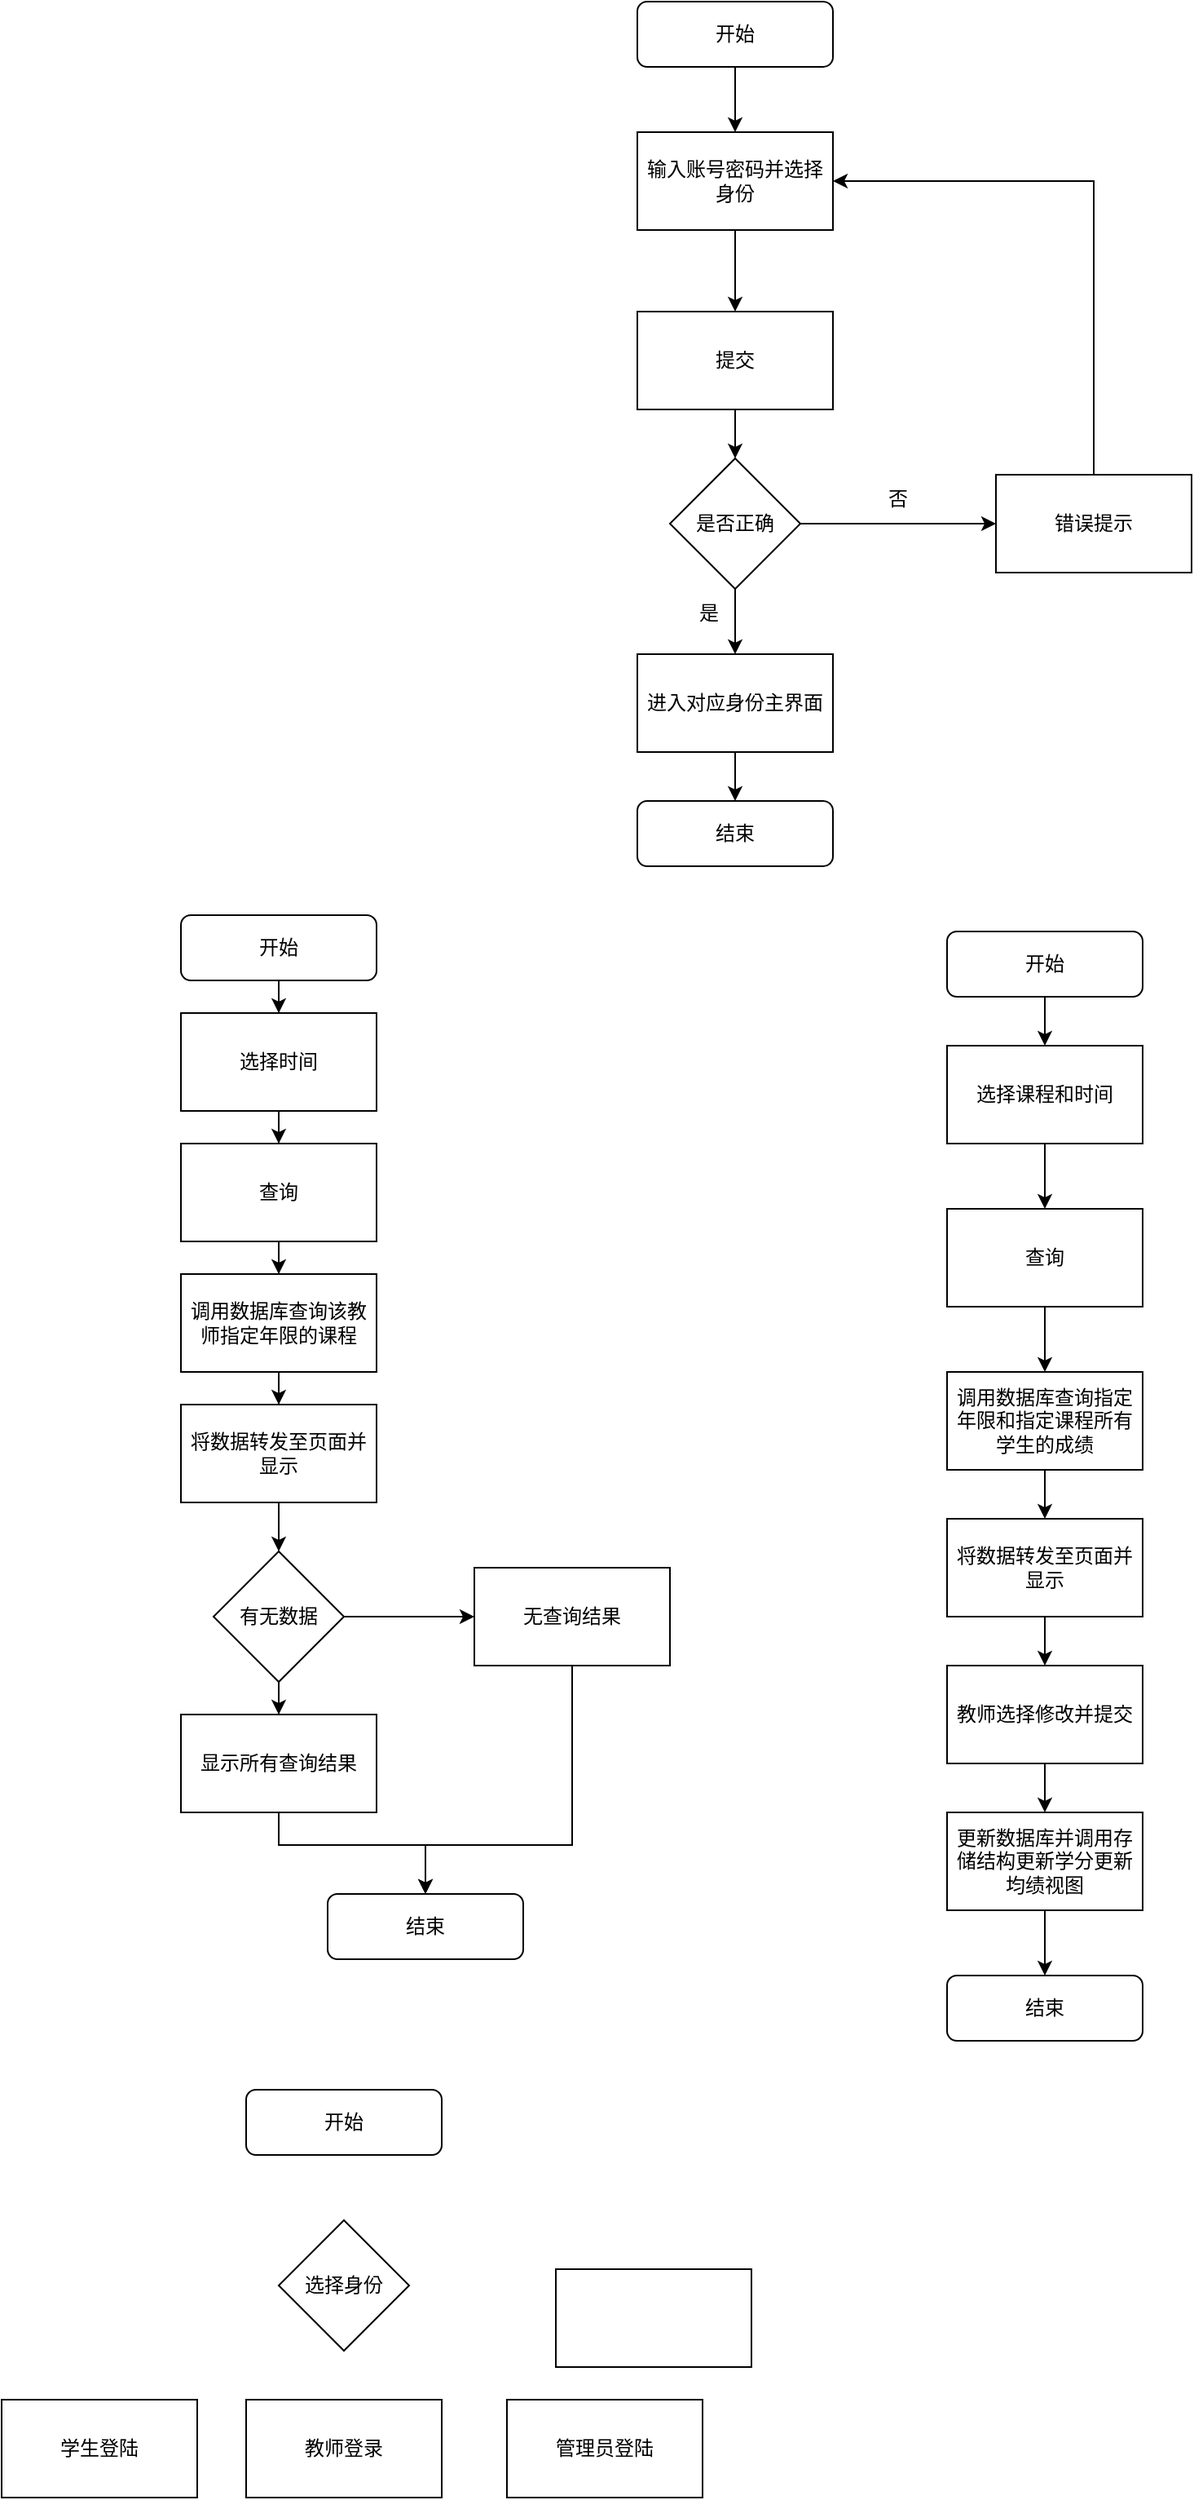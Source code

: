 <mxfile version="21.4.0" type="github">
  <diagram id="C5RBs43oDa-KdzZeNtuy" name="Page-1">
    <mxGraphModel dx="1166" dy="750" grid="1" gridSize="10" guides="1" tooltips="1" connect="1" arrows="1" fold="1" page="1" pageScale="1" pageWidth="827" pageHeight="1169" math="0" shadow="0">
      <root>
        <mxCell id="WIyWlLk6GJQsqaUBKTNV-0" />
        <mxCell id="WIyWlLk6GJQsqaUBKTNV-1" parent="WIyWlLk6GJQsqaUBKTNV-0" />
        <mxCell id="-2UxSwY3565o-2kFEq8j-6" value="" style="edgeStyle=orthogonalEdgeStyle;rounded=0;orthogonalLoop=1;jettySize=auto;html=1;" parent="WIyWlLk6GJQsqaUBKTNV-1" source="WIyWlLk6GJQsqaUBKTNV-3" target="-2UxSwY3565o-2kFEq8j-1" edge="1">
          <mxGeometry relative="1" as="geometry" />
        </mxCell>
        <mxCell id="WIyWlLk6GJQsqaUBKTNV-3" value="开始" style="rounded=1;whiteSpace=wrap;html=1;fontSize=12;glass=0;strokeWidth=1;shadow=0;" parent="WIyWlLk6GJQsqaUBKTNV-1" vertex="1">
          <mxGeometry x="400" y="40" width="120" height="40" as="geometry" />
        </mxCell>
        <mxCell id="-2UxSwY3565o-2kFEq8j-7" value="" style="edgeStyle=orthogonalEdgeStyle;rounded=0;orthogonalLoop=1;jettySize=auto;html=1;" parent="WIyWlLk6GJQsqaUBKTNV-1" source="-2UxSwY3565o-2kFEq8j-1" target="-2UxSwY3565o-2kFEq8j-2" edge="1">
          <mxGeometry relative="1" as="geometry" />
        </mxCell>
        <mxCell id="-2UxSwY3565o-2kFEq8j-1" value="输入账号密码并选择身份" style="rounded=0;whiteSpace=wrap;html=1;" parent="WIyWlLk6GJQsqaUBKTNV-1" vertex="1">
          <mxGeometry x="400" y="120" width="120" height="60" as="geometry" />
        </mxCell>
        <mxCell id="-2UxSwY3565o-2kFEq8j-8" value="" style="edgeStyle=orthogonalEdgeStyle;rounded=0;orthogonalLoop=1;jettySize=auto;html=1;" parent="WIyWlLk6GJQsqaUBKTNV-1" source="-2UxSwY3565o-2kFEq8j-2" target="-2UxSwY3565o-2kFEq8j-5" edge="1">
          <mxGeometry relative="1" as="geometry" />
        </mxCell>
        <mxCell id="-2UxSwY3565o-2kFEq8j-2" value="提交" style="rounded=0;whiteSpace=wrap;html=1;" parent="WIyWlLk6GJQsqaUBKTNV-1" vertex="1">
          <mxGeometry x="400" y="230" width="120" height="60" as="geometry" />
        </mxCell>
        <mxCell id="-2UxSwY3565o-2kFEq8j-14" value="" style="edgeStyle=orthogonalEdgeStyle;rounded=0;orthogonalLoop=1;jettySize=auto;html=1;" parent="WIyWlLk6GJQsqaUBKTNV-1" source="-2UxSwY3565o-2kFEq8j-3" target="-2UxSwY3565o-2kFEq8j-13" edge="1">
          <mxGeometry relative="1" as="geometry" />
        </mxCell>
        <mxCell id="-2UxSwY3565o-2kFEq8j-3" value="进入对应身份主界面" style="rounded=0;whiteSpace=wrap;html=1;" parent="WIyWlLk6GJQsqaUBKTNV-1" vertex="1">
          <mxGeometry x="400" y="440" width="120" height="60" as="geometry" />
        </mxCell>
        <mxCell id="-2UxSwY3565o-2kFEq8j-4" value="错误提示" style="rounded=0;whiteSpace=wrap;html=1;" parent="WIyWlLk6GJQsqaUBKTNV-1" vertex="1">
          <mxGeometry x="620" y="330" width="120" height="60" as="geometry" />
        </mxCell>
        <mxCell id="-2UxSwY3565o-2kFEq8j-9" value="" style="edgeStyle=orthogonalEdgeStyle;rounded=0;orthogonalLoop=1;jettySize=auto;html=1;" parent="WIyWlLk6GJQsqaUBKTNV-1" source="-2UxSwY3565o-2kFEq8j-5" target="-2UxSwY3565o-2kFEq8j-3" edge="1">
          <mxGeometry relative="1" as="geometry" />
        </mxCell>
        <mxCell id="-2UxSwY3565o-2kFEq8j-5" value="是否正确" style="rhombus;whiteSpace=wrap;html=1;" parent="WIyWlLk6GJQsqaUBKTNV-1" vertex="1">
          <mxGeometry x="420" y="320" width="80" height="80" as="geometry" />
        </mxCell>
        <mxCell id="-2UxSwY3565o-2kFEq8j-10" value="" style="edgeStyle=orthogonalEdgeStyle;rounded=0;orthogonalLoop=1;jettySize=auto;html=1;exitX=1;exitY=0.5;exitDx=0;exitDy=0;entryX=0;entryY=0.5;entryDx=0;entryDy=0;" parent="WIyWlLk6GJQsqaUBKTNV-1" source="-2UxSwY3565o-2kFEq8j-5" target="-2UxSwY3565o-2kFEq8j-4" edge="1">
          <mxGeometry relative="1" as="geometry">
            <mxPoint x="470" y="410" as="sourcePoint" />
            <mxPoint x="650" y="390" as="targetPoint" />
          </mxGeometry>
        </mxCell>
        <mxCell id="-2UxSwY3565o-2kFEq8j-12" value="" style="edgeStyle=orthogonalEdgeStyle;rounded=0;orthogonalLoop=1;jettySize=auto;html=1;exitX=0.5;exitY=0;exitDx=0;exitDy=0;entryX=1;entryY=0.5;entryDx=0;entryDy=0;" parent="WIyWlLk6GJQsqaUBKTNV-1" source="-2UxSwY3565o-2kFEq8j-4" target="-2UxSwY3565o-2kFEq8j-1" edge="1">
          <mxGeometry relative="1" as="geometry">
            <mxPoint x="590" y="229" as="sourcePoint" />
            <mxPoint x="720" y="229" as="targetPoint" />
          </mxGeometry>
        </mxCell>
        <mxCell id="-2UxSwY3565o-2kFEq8j-13" value="结束" style="rounded=1;whiteSpace=wrap;html=1;fontSize=12;glass=0;strokeWidth=1;shadow=0;" parent="WIyWlLk6GJQsqaUBKTNV-1" vertex="1">
          <mxGeometry x="400" y="530" width="120" height="40" as="geometry" />
        </mxCell>
        <mxCell id="-2UxSwY3565o-2kFEq8j-15" value="否" style="text;strokeColor=none;align=center;fillColor=none;html=1;verticalAlign=middle;whiteSpace=wrap;rounded=0;" parent="WIyWlLk6GJQsqaUBKTNV-1" vertex="1">
          <mxGeometry x="530" y="330" width="60" height="30" as="geometry" />
        </mxCell>
        <mxCell id="-2UxSwY3565o-2kFEq8j-17" value="是" style="text;strokeColor=none;align=center;fillColor=none;html=1;verticalAlign=middle;whiteSpace=wrap;rounded=0;" parent="WIyWlLk6GJQsqaUBKTNV-1" vertex="1">
          <mxGeometry x="414" y="400" width="60" height="30" as="geometry" />
        </mxCell>
        <mxCell id="rmT9yJjB4x7MsQf1tNUk-10" value="" style="edgeStyle=orthogonalEdgeStyle;rounded=0;orthogonalLoop=1;jettySize=auto;html=1;" parent="WIyWlLk6GJQsqaUBKTNV-1" source="rmT9yJjB4x7MsQf1tNUk-1" target="rmT9yJjB4x7MsQf1tNUk-2" edge="1">
          <mxGeometry relative="1" as="geometry" />
        </mxCell>
        <mxCell id="rmT9yJjB4x7MsQf1tNUk-1" value="开始" style="rounded=1;whiteSpace=wrap;html=1;fontSize=12;glass=0;strokeWidth=1;shadow=0;" parent="WIyWlLk6GJQsqaUBKTNV-1" vertex="1">
          <mxGeometry x="120" y="600" width="120" height="40" as="geometry" />
        </mxCell>
        <mxCell id="rmT9yJjB4x7MsQf1tNUk-11" value="" style="edgeStyle=orthogonalEdgeStyle;rounded=0;orthogonalLoop=1;jettySize=auto;html=1;" parent="WIyWlLk6GJQsqaUBKTNV-1" source="rmT9yJjB4x7MsQf1tNUk-2" target="rmT9yJjB4x7MsQf1tNUk-3" edge="1">
          <mxGeometry relative="1" as="geometry" />
        </mxCell>
        <mxCell id="rmT9yJjB4x7MsQf1tNUk-2" value="选择时间" style="rounded=0;whiteSpace=wrap;html=1;" parent="WIyWlLk6GJQsqaUBKTNV-1" vertex="1">
          <mxGeometry x="120" y="660" width="120" height="60" as="geometry" />
        </mxCell>
        <mxCell id="rmT9yJjB4x7MsQf1tNUk-12" value="" style="edgeStyle=orthogonalEdgeStyle;rounded=0;orthogonalLoop=1;jettySize=auto;html=1;" parent="WIyWlLk6GJQsqaUBKTNV-1" source="rmT9yJjB4x7MsQf1tNUk-3" target="rmT9yJjB4x7MsQf1tNUk-4" edge="1">
          <mxGeometry relative="1" as="geometry" />
        </mxCell>
        <mxCell id="rmT9yJjB4x7MsQf1tNUk-3" value="查询" style="rounded=0;whiteSpace=wrap;html=1;" parent="WIyWlLk6GJQsqaUBKTNV-1" vertex="1">
          <mxGeometry x="120" y="740" width="120" height="60" as="geometry" />
        </mxCell>
        <mxCell id="rmT9yJjB4x7MsQf1tNUk-13" value="" style="edgeStyle=orthogonalEdgeStyle;rounded=0;orthogonalLoop=1;jettySize=auto;html=1;" parent="WIyWlLk6GJQsqaUBKTNV-1" source="rmT9yJjB4x7MsQf1tNUk-4" target="rmT9yJjB4x7MsQf1tNUk-5" edge="1">
          <mxGeometry relative="1" as="geometry" />
        </mxCell>
        <mxCell id="rmT9yJjB4x7MsQf1tNUk-4" value="调用数据库查询该教师指定年限的课程" style="rounded=0;whiteSpace=wrap;html=1;" parent="WIyWlLk6GJQsqaUBKTNV-1" vertex="1">
          <mxGeometry x="120" y="820" width="120" height="60" as="geometry" />
        </mxCell>
        <mxCell id="rmT9yJjB4x7MsQf1tNUk-14" value="" style="edgeStyle=orthogonalEdgeStyle;rounded=0;orthogonalLoop=1;jettySize=auto;html=1;" parent="WIyWlLk6GJQsqaUBKTNV-1" source="rmT9yJjB4x7MsQf1tNUk-5" target="rmT9yJjB4x7MsQf1tNUk-7" edge="1">
          <mxGeometry relative="1" as="geometry" />
        </mxCell>
        <mxCell id="rmT9yJjB4x7MsQf1tNUk-5" value="将数据转发至页面并显示" style="rounded=0;whiteSpace=wrap;html=1;" parent="WIyWlLk6GJQsqaUBKTNV-1" vertex="1">
          <mxGeometry x="120" y="900" width="120" height="60" as="geometry" />
        </mxCell>
        <mxCell id="rmT9yJjB4x7MsQf1tNUk-15" value="" style="edgeStyle=orthogonalEdgeStyle;rounded=0;orthogonalLoop=1;jettySize=auto;html=1;" parent="WIyWlLk6GJQsqaUBKTNV-1" source="rmT9yJjB4x7MsQf1tNUk-7" target="rmT9yJjB4x7MsQf1tNUk-8" edge="1">
          <mxGeometry relative="1" as="geometry" />
        </mxCell>
        <mxCell id="rmT9yJjB4x7MsQf1tNUk-16" value="" style="edgeStyle=orthogonalEdgeStyle;rounded=0;orthogonalLoop=1;jettySize=auto;html=1;" parent="WIyWlLk6GJQsqaUBKTNV-1" source="rmT9yJjB4x7MsQf1tNUk-7" target="rmT9yJjB4x7MsQf1tNUk-9" edge="1">
          <mxGeometry relative="1" as="geometry" />
        </mxCell>
        <mxCell id="rmT9yJjB4x7MsQf1tNUk-7" value="有无数据" style="rhombus;whiteSpace=wrap;html=1;" parent="WIyWlLk6GJQsqaUBKTNV-1" vertex="1">
          <mxGeometry x="140" y="990" width="80" height="80" as="geometry" />
        </mxCell>
        <mxCell id="rmT9yJjB4x7MsQf1tNUk-19" value="" style="edgeStyle=orthogonalEdgeStyle;rounded=0;orthogonalLoop=1;jettySize=auto;html=1;" parent="WIyWlLk6GJQsqaUBKTNV-1" source="rmT9yJjB4x7MsQf1tNUk-8" target="rmT9yJjB4x7MsQf1tNUk-18" edge="1">
          <mxGeometry relative="1" as="geometry">
            <Array as="points">
              <mxPoint x="180" y="1170" />
              <mxPoint x="270" y="1170" />
            </Array>
          </mxGeometry>
        </mxCell>
        <mxCell id="rmT9yJjB4x7MsQf1tNUk-8" value="显示所有查询结果" style="rounded=0;whiteSpace=wrap;html=1;" parent="WIyWlLk6GJQsqaUBKTNV-1" vertex="1">
          <mxGeometry x="120" y="1090" width="120" height="60" as="geometry" />
        </mxCell>
        <mxCell id="rmT9yJjB4x7MsQf1tNUk-20" style="edgeStyle=orthogonalEdgeStyle;rounded=0;orthogonalLoop=1;jettySize=auto;html=1;exitX=0.5;exitY=1;exitDx=0;exitDy=0;entryX=0.5;entryY=0;entryDx=0;entryDy=0;" parent="WIyWlLk6GJQsqaUBKTNV-1" source="rmT9yJjB4x7MsQf1tNUk-9" target="rmT9yJjB4x7MsQf1tNUk-18" edge="1">
          <mxGeometry relative="1" as="geometry">
            <Array as="points">
              <mxPoint x="360" y="1170" />
              <mxPoint x="270" y="1170" />
            </Array>
          </mxGeometry>
        </mxCell>
        <mxCell id="rmT9yJjB4x7MsQf1tNUk-9" value="无查询结果" style="rounded=0;whiteSpace=wrap;html=1;" parent="WIyWlLk6GJQsqaUBKTNV-1" vertex="1">
          <mxGeometry x="300" y="1000" width="120" height="60" as="geometry" />
        </mxCell>
        <mxCell id="rmT9yJjB4x7MsQf1tNUk-18" value="结束" style="rounded=1;whiteSpace=wrap;html=1;fontSize=12;glass=0;strokeWidth=1;shadow=0;" parent="WIyWlLk6GJQsqaUBKTNV-1" vertex="1">
          <mxGeometry x="210" y="1200" width="120" height="40" as="geometry" />
        </mxCell>
        <mxCell id="FWgXqtNXjRvyKKvYDgfx-9" value="" style="edgeStyle=orthogonalEdgeStyle;rounded=0;orthogonalLoop=1;jettySize=auto;html=1;" edge="1" parent="WIyWlLk6GJQsqaUBKTNV-1" source="FWgXqtNXjRvyKKvYDgfx-0" target="FWgXqtNXjRvyKKvYDgfx-2">
          <mxGeometry relative="1" as="geometry" />
        </mxCell>
        <mxCell id="FWgXqtNXjRvyKKvYDgfx-0" value="开始" style="rounded=1;whiteSpace=wrap;html=1;fontSize=12;glass=0;strokeWidth=1;shadow=0;" vertex="1" parent="WIyWlLk6GJQsqaUBKTNV-1">
          <mxGeometry x="590" y="610" width="120" height="40" as="geometry" />
        </mxCell>
        <mxCell id="FWgXqtNXjRvyKKvYDgfx-10" value="" style="edgeStyle=orthogonalEdgeStyle;rounded=0;orthogonalLoop=1;jettySize=auto;html=1;" edge="1" parent="WIyWlLk6GJQsqaUBKTNV-1" source="FWgXqtNXjRvyKKvYDgfx-2" target="FWgXqtNXjRvyKKvYDgfx-3">
          <mxGeometry relative="1" as="geometry" />
        </mxCell>
        <mxCell id="FWgXqtNXjRvyKKvYDgfx-2" value="选择课程和时间" style="rounded=0;whiteSpace=wrap;html=1;" vertex="1" parent="WIyWlLk6GJQsqaUBKTNV-1">
          <mxGeometry x="590" y="680" width="120" height="60" as="geometry" />
        </mxCell>
        <mxCell id="FWgXqtNXjRvyKKvYDgfx-11" value="" style="edgeStyle=orthogonalEdgeStyle;rounded=0;orthogonalLoop=1;jettySize=auto;html=1;" edge="1" parent="WIyWlLk6GJQsqaUBKTNV-1" source="FWgXqtNXjRvyKKvYDgfx-3" target="FWgXqtNXjRvyKKvYDgfx-4">
          <mxGeometry relative="1" as="geometry" />
        </mxCell>
        <mxCell id="FWgXqtNXjRvyKKvYDgfx-3" value="查询" style="rounded=0;whiteSpace=wrap;html=1;" vertex="1" parent="WIyWlLk6GJQsqaUBKTNV-1">
          <mxGeometry x="590" y="780" width="120" height="60" as="geometry" />
        </mxCell>
        <mxCell id="FWgXqtNXjRvyKKvYDgfx-12" value="" style="edgeStyle=orthogonalEdgeStyle;rounded=0;orthogonalLoop=1;jettySize=auto;html=1;" edge="1" parent="WIyWlLk6GJQsqaUBKTNV-1" source="FWgXqtNXjRvyKKvYDgfx-4" target="FWgXqtNXjRvyKKvYDgfx-5">
          <mxGeometry relative="1" as="geometry" />
        </mxCell>
        <mxCell id="FWgXqtNXjRvyKKvYDgfx-4" value="调用数据库查询指定年限和指定课程所有学生的成绩" style="rounded=0;whiteSpace=wrap;html=1;" vertex="1" parent="WIyWlLk6GJQsqaUBKTNV-1">
          <mxGeometry x="590" y="880" width="120" height="60" as="geometry" />
        </mxCell>
        <mxCell id="FWgXqtNXjRvyKKvYDgfx-13" value="" style="edgeStyle=orthogonalEdgeStyle;rounded=0;orthogonalLoop=1;jettySize=auto;html=1;" edge="1" parent="WIyWlLk6GJQsqaUBKTNV-1" source="FWgXqtNXjRvyKKvYDgfx-5" target="FWgXqtNXjRvyKKvYDgfx-7">
          <mxGeometry relative="1" as="geometry" />
        </mxCell>
        <mxCell id="FWgXqtNXjRvyKKvYDgfx-5" value="将数据转发至页面并显示" style="rounded=0;whiteSpace=wrap;html=1;" vertex="1" parent="WIyWlLk6GJQsqaUBKTNV-1">
          <mxGeometry x="590" y="970" width="120" height="60" as="geometry" />
        </mxCell>
        <mxCell id="FWgXqtNXjRvyKKvYDgfx-14" value="" style="edgeStyle=orthogonalEdgeStyle;rounded=0;orthogonalLoop=1;jettySize=auto;html=1;" edge="1" parent="WIyWlLk6GJQsqaUBKTNV-1" source="FWgXqtNXjRvyKKvYDgfx-7" target="FWgXqtNXjRvyKKvYDgfx-8">
          <mxGeometry relative="1" as="geometry" />
        </mxCell>
        <mxCell id="FWgXqtNXjRvyKKvYDgfx-7" value="教师选择修改并提交" style="rounded=0;whiteSpace=wrap;html=1;" vertex="1" parent="WIyWlLk6GJQsqaUBKTNV-1">
          <mxGeometry x="590" y="1060" width="120" height="60" as="geometry" />
        </mxCell>
        <mxCell id="FWgXqtNXjRvyKKvYDgfx-16" value="" style="edgeStyle=orthogonalEdgeStyle;rounded=0;orthogonalLoop=1;jettySize=auto;html=1;" edge="1" parent="WIyWlLk6GJQsqaUBKTNV-1" source="FWgXqtNXjRvyKKvYDgfx-8" target="FWgXqtNXjRvyKKvYDgfx-15">
          <mxGeometry relative="1" as="geometry" />
        </mxCell>
        <mxCell id="FWgXqtNXjRvyKKvYDgfx-8" value="更新数据库并调用存储结构更新学分更新均绩视图" style="rounded=0;whiteSpace=wrap;html=1;" vertex="1" parent="WIyWlLk6GJQsqaUBKTNV-1">
          <mxGeometry x="590" y="1150" width="120" height="60" as="geometry" />
        </mxCell>
        <mxCell id="FWgXqtNXjRvyKKvYDgfx-15" value="结束" style="rounded=1;whiteSpace=wrap;html=1;fontSize=12;glass=0;strokeWidth=1;shadow=0;" vertex="1" parent="WIyWlLk6GJQsqaUBKTNV-1">
          <mxGeometry x="590" y="1250" width="120" height="40" as="geometry" />
        </mxCell>
        <mxCell id="FWgXqtNXjRvyKKvYDgfx-17" value="开始" style="rounded=1;whiteSpace=wrap;html=1;fontSize=12;glass=0;strokeWidth=1;shadow=0;" vertex="1" parent="WIyWlLk6GJQsqaUBKTNV-1">
          <mxGeometry x="160" y="1320" width="120" height="40" as="geometry" />
        </mxCell>
        <mxCell id="FWgXqtNXjRvyKKvYDgfx-18" value="选择身份" style="rhombus;whiteSpace=wrap;html=1;" vertex="1" parent="WIyWlLk6GJQsqaUBKTNV-1">
          <mxGeometry x="180" y="1400" width="80" height="80" as="geometry" />
        </mxCell>
        <mxCell id="FWgXqtNXjRvyKKvYDgfx-19" value="" style="rounded=0;whiteSpace=wrap;html=1;" vertex="1" parent="WIyWlLk6GJQsqaUBKTNV-1">
          <mxGeometry x="350" y="1430" width="120" height="60" as="geometry" />
        </mxCell>
        <mxCell id="FWgXqtNXjRvyKKvYDgfx-20" value="管理员登陆" style="rounded=0;whiteSpace=wrap;html=1;" vertex="1" parent="WIyWlLk6GJQsqaUBKTNV-1">
          <mxGeometry x="320" y="1510" width="120" height="60" as="geometry" />
        </mxCell>
        <mxCell id="FWgXqtNXjRvyKKvYDgfx-21" value="教师登录" style="rounded=0;whiteSpace=wrap;html=1;" vertex="1" parent="WIyWlLk6GJQsqaUBKTNV-1">
          <mxGeometry x="160" y="1510" width="120" height="60" as="geometry" />
        </mxCell>
        <mxCell id="FWgXqtNXjRvyKKvYDgfx-22" value="学生登陆" style="rounded=0;whiteSpace=wrap;html=1;" vertex="1" parent="WIyWlLk6GJQsqaUBKTNV-1">
          <mxGeometry x="10" y="1510" width="120" height="60" as="geometry" />
        </mxCell>
      </root>
    </mxGraphModel>
  </diagram>
</mxfile>
